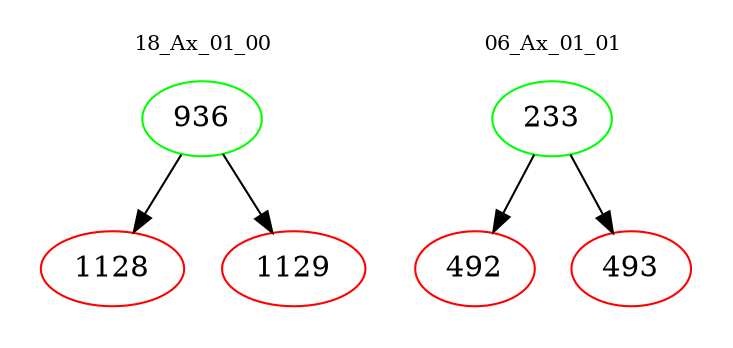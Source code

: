 digraph{
subgraph cluster_0 {
color = white
label = "18_Ax_01_00";
fontsize=10;
T0_936 [label="936", color="green"]
T0_936 -> T0_1128 [color="black"]
T0_1128 [label="1128", color="red"]
T0_936 -> T0_1129 [color="black"]
T0_1129 [label="1129", color="red"]
}
subgraph cluster_1 {
color = white
label = "06_Ax_01_01";
fontsize=10;
T1_233 [label="233", color="green"]
T1_233 -> T1_492 [color="black"]
T1_492 [label="492", color="red"]
T1_233 -> T1_493 [color="black"]
T1_493 [label="493", color="red"]
}
}

